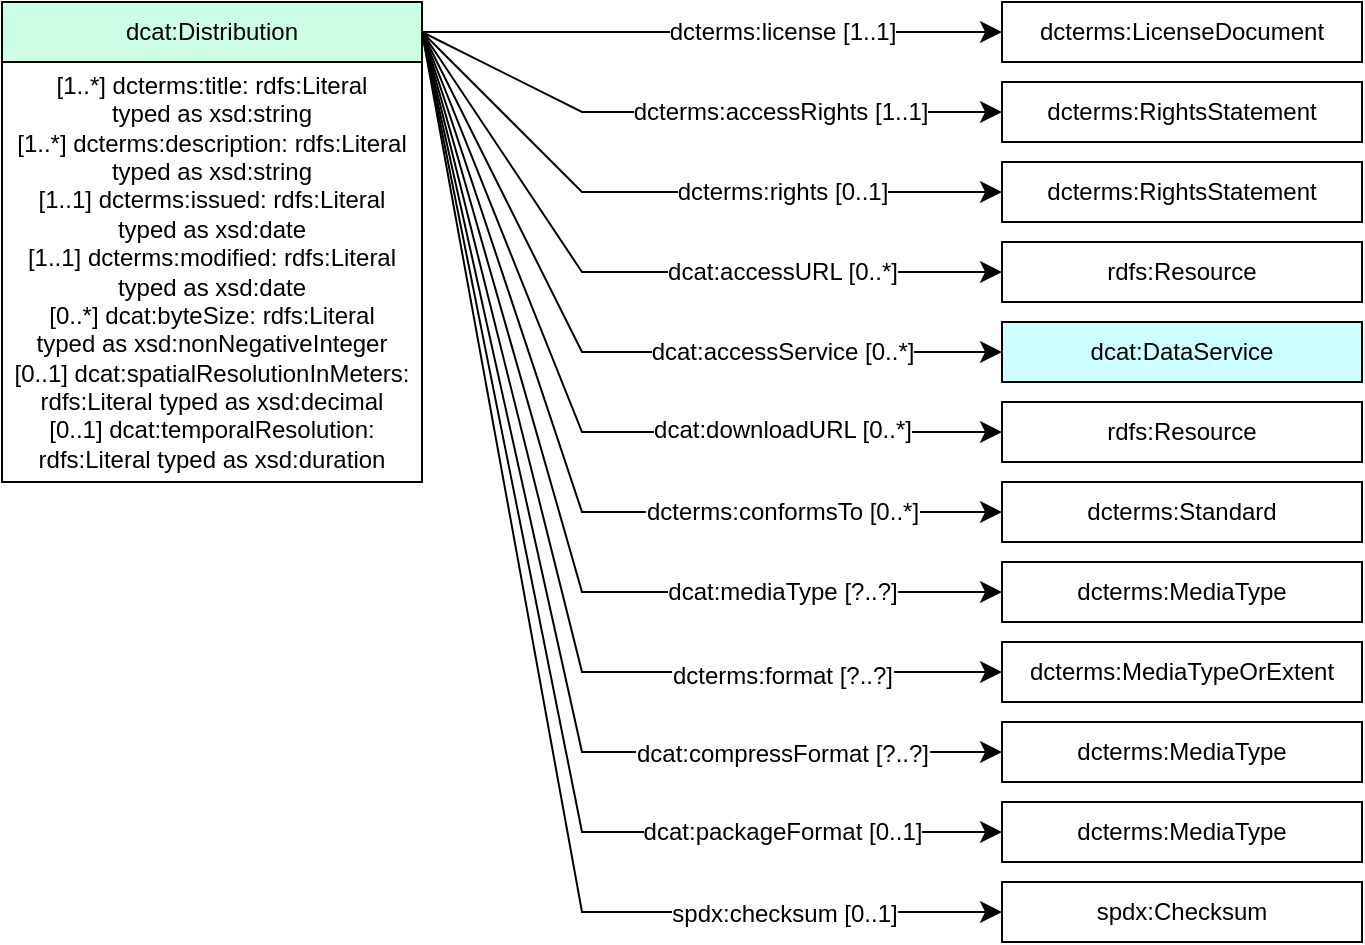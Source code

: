 <mxfile version="26.0.9">
  <diagram name="Page-1" id="g_KH_liQ94zSvhpWJ5Tr">
    <mxGraphModel dx="1434" dy="884" grid="1" gridSize="10" guides="1" tooltips="1" connect="1" arrows="1" fold="1" page="1" pageScale="1" pageWidth="827" pageHeight="1169" math="0" shadow="0">
      <root>
        <mxCell id="0" />
        <mxCell id="1" parent="0" />
        <mxCell id="dI0T8Q2yRcKRVG0YcVpi-3" value="" style="endArrow=classic;html=1;exitX=1;exitY=0.5;exitDx=0;exitDy=0;entryX=0;entryY=0.5;entryDx=0;entryDy=0;endSize=8;arcSize=0;rounded=0;" parent="1" source="dI0T8Q2yRcKRVG0YcVpi-19" target="dI0T8Q2yRcKRVG0YcVpi-9" edge="1">
          <mxGeometry width="50" height="50" relative="1" as="geometry">
            <mxPoint x="239" y="305" as="sourcePoint" />
            <mxPoint x="429" y="305" as="targetPoint" />
          </mxGeometry>
        </mxCell>
        <mxCell id="dI0T8Q2yRcKRVG0YcVpi-4" value="dcterms:license [1..1]" style="text;html=1;align=center;verticalAlign=middle;resizable=0;points=[];labelBackgroundColor=#ffffff;" parent="dI0T8Q2yRcKRVG0YcVpi-3" vertex="1" connectable="0">
          <mxGeometry x="-0.127" relative="1" as="geometry">
            <mxPoint x="53" as="offset" />
          </mxGeometry>
        </mxCell>
        <mxCell id="dI0T8Q2yRcKRVG0YcVpi-5" value="" style="endArrow=classic;html=1;exitX=1;exitY=0.5;exitDx=0;exitDy=0;entryX=0;entryY=0.5;entryDx=0;entryDy=0;endSize=8;arcSize=0;rounded=0;" parent="1" source="dI0T8Q2yRcKRVG0YcVpi-19" target="dI0T8Q2yRcKRVG0YcVpi-10" edge="1">
          <mxGeometry width="50" height="50" relative="1" as="geometry">
            <mxPoint x="240" y="375" as="sourcePoint" />
            <mxPoint x="530" y="355" as="targetPoint" />
            <Array as="points">
              <mxPoint x="320" y="335" />
            </Array>
          </mxGeometry>
        </mxCell>
        <mxCell id="dI0T8Q2yRcKRVG0YcVpi-6" value="dcterms:accessRights [1..1]" style="text;html=1;align=center;verticalAlign=middle;resizable=0;points=[];labelBackgroundColor=#ffffff;" parent="dI0T8Q2yRcKRVG0YcVpi-5" vertex="1" connectable="0">
          <mxGeometry x="-0.127" relative="1" as="geometry">
            <mxPoint x="58" as="offset" />
          </mxGeometry>
        </mxCell>
        <mxCell id="dI0T8Q2yRcKRVG0YcVpi-7" value="" style="endArrow=classic;html=1;exitX=1;exitY=0.5;exitDx=0;exitDy=0;endSize=8;arcSize=0;rounded=0;entryX=0;entryY=0.5;entryDx=0;entryDy=0;" parent="1" source="dI0T8Q2yRcKRVG0YcVpi-19" target="dI0T8Q2yRcKRVG0YcVpi-20" edge="1">
          <mxGeometry width="50" height="50" relative="1" as="geometry">
            <mxPoint x="250" y="305" as="sourcePoint" />
            <mxPoint x="530" y="435" as="targetPoint" />
            <Array as="points">
              <mxPoint x="320" y="375" />
            </Array>
          </mxGeometry>
        </mxCell>
        <mxCell id="dI0T8Q2yRcKRVG0YcVpi-8" value="&lt;div&gt;dcterms:rights [0..1]&lt;/div&gt;" style="text;html=1;align=center;verticalAlign=middle;resizable=0;points=[];labelBackgroundColor=#ffffff;" parent="dI0T8Q2yRcKRVG0YcVpi-7" vertex="1" connectable="0">
          <mxGeometry x="-0.127" relative="1" as="geometry">
            <mxPoint x="72" as="offset" />
          </mxGeometry>
        </mxCell>
        <mxCell id="dI0T8Q2yRcKRVG0YcVpi-9" value="dcterms:LicenseDocument" style="rounded=0;whiteSpace=wrap;html=1;snapToPoint=1;points=[[0.1,0],[0.2,0],[0.3,0],[0.4,0],[0.5,0],[0.6,0],[0.7,0],[0.8,0],[0.9,0],[0,0.1],[0,0.3],[0,0.5],[0,0.7],[0,0.9],[0.1,1],[0.2,1],[0.3,1],[0.4,1],[0.5,1],[0.6,1],[0.7,1],[0.8,1],[0.9,1],[1,0.1],[1,0.3],[1,0.5],[1,0.7],[1,0.9]];" parent="1" vertex="1">
          <mxGeometry x="530" y="280" width="180" height="30" as="geometry" />
        </mxCell>
        <mxCell id="dI0T8Q2yRcKRVG0YcVpi-10" value="dcterms:RightsStatement" style="rounded=0;whiteSpace=wrap;html=1;snapToPoint=1;points=[[0.1,0],[0.2,0],[0.3,0],[0.4,0],[0.5,0],[0.6,0],[0.7,0],[0.8,0],[0.9,0],[0,0.1],[0,0.3],[0,0.5],[0,0.7],[0,0.9],[0.1,1],[0.2,1],[0.3,1],[0.4,1],[0.5,1],[0.6,1],[0.7,1],[0.8,1],[0.9,1],[1,0.1],[1,0.3],[1,0.5],[1,0.7],[1,0.9]];" parent="1" vertex="1">
          <mxGeometry x="530" y="320" width="180" height="30" as="geometry" />
        </mxCell>
        <mxCell id="dI0T8Q2yRcKRVG0YcVpi-11" value="" style="endArrow=classic;html=1;exitX=1;exitY=0.5;exitDx=0;exitDy=0;entryX=0;entryY=0.5;entryDx=0;entryDy=0;endSize=8;arcSize=0;rounded=0;" parent="1" source="dI0T8Q2yRcKRVG0YcVpi-19" target="dI0T8Q2yRcKRVG0YcVpi-13" edge="1">
          <mxGeometry width="50" height="50" relative="1" as="geometry">
            <mxPoint x="250" y="495" as="sourcePoint" />
            <mxPoint x="439" y="505" as="targetPoint" />
            <Array as="points">
              <mxPoint x="320" y="415" />
            </Array>
          </mxGeometry>
        </mxCell>
        <mxCell id="dI0T8Q2yRcKRVG0YcVpi-12" value="&lt;div&gt;dcat:accessURL [0..*]&lt;/div&gt;" style="text;html=1;align=center;verticalAlign=middle;resizable=0;points=[];labelBackgroundColor=#ffffff;" parent="dI0T8Q2yRcKRVG0YcVpi-11" vertex="1" connectable="0">
          <mxGeometry x="-0.127" relative="1" as="geometry">
            <mxPoint x="89" as="offset" />
          </mxGeometry>
        </mxCell>
        <mxCell id="dI0T8Q2yRcKRVG0YcVpi-13" value="rdfs:Resource" style="rounded=0;whiteSpace=wrap;html=1;snapToPoint=1;points=[[0.1,0],[0.2,0],[0.3,0],[0.4,0],[0.5,0],[0.6,0],[0.7,0],[0.8,0],[0.9,0],[0,0.1],[0,0.3],[0,0.5],[0,0.7],[0,0.9],[0.1,1],[0.2,1],[0.3,1],[0.4,1],[0.5,1],[0.6,1],[0.7,1],[0.8,1],[0.9,1],[1,0.1],[1,0.3],[1,0.5],[1,0.7],[1,0.9]];" parent="1" vertex="1">
          <mxGeometry x="530" y="400" width="180" height="30" as="geometry" />
        </mxCell>
        <mxCell id="dI0T8Q2yRcKRVG0YcVpi-14" value="" style="endArrow=classic;html=1;exitX=1;exitY=0.5;exitDx=0;exitDy=0;entryX=0;entryY=0.5;entryDx=0;entryDy=0;endSize=8;arcSize=0;rounded=0;" parent="1" source="dI0T8Q2yRcKRVG0YcVpi-19" target="dI0T8Q2yRcKRVG0YcVpi-16" edge="1">
          <mxGeometry width="50" height="50" relative="1" as="geometry">
            <mxPoint x="240" y="410" as="sourcePoint" />
            <mxPoint x="439" y="620" as="targetPoint" />
            <Array as="points">
              <mxPoint x="320" y="455" />
            </Array>
          </mxGeometry>
        </mxCell>
        <mxCell id="dI0T8Q2yRcKRVG0YcVpi-15" value="&lt;div&gt;dcat:accessService [0..*]&lt;/div&gt;" style="text;html=1;align=center;verticalAlign=middle;resizable=0;points=[];labelBackgroundColor=#ffffff;" parent="dI0T8Q2yRcKRVG0YcVpi-14" vertex="1" connectable="0">
          <mxGeometry x="-0.127" relative="1" as="geometry">
            <mxPoint x="104" y="8" as="offset" />
          </mxGeometry>
        </mxCell>
        <mxCell id="dI0T8Q2yRcKRVG0YcVpi-16" value="dcat:DataService" style="rounded=0;whiteSpace=wrap;html=1;snapToPoint=1;points=[[0.1,0],[0.2,0],[0.3,0],[0.4,0],[0.5,0],[0.6,0],[0.7,0],[0.8,0],[0.9,0],[0,0.1],[0,0.3],[0,0.5],[0,0.7],[0,0.9],[0.1,1],[0.2,1],[0.3,1],[0.4,1],[0.5,1],[0.6,1],[0.7,1],[0.8,1],[0.9,1],[1,0.1],[1,0.3],[1,0.5],[1,0.7],[1,0.9]];fillColor=#CCFFFF;" parent="1" vertex="1">
          <mxGeometry x="530" y="440" width="180" height="30" as="geometry" />
        </mxCell>
        <mxCell id="dI0T8Q2yRcKRVG0YcVpi-17" value="" style="group" parent="1" vertex="1" connectable="0">
          <mxGeometry x="30" y="280" width="210" height="240" as="geometry" />
        </mxCell>
        <mxCell id="dI0T8Q2yRcKRVG0YcVpi-18" value="&lt;div&gt;&lt;span style=&quot;background-color: transparent; color: light-dark(rgb(0, 0, 0), rgb(255, 255, 255));&quot;&gt;[1..*] dcterms:title:&amp;nbsp;&lt;/span&gt;&lt;span style=&quot;background-color: transparent; color: light-dark(rgb(0, 0, 0), rgb(255, 255, 255));&quot;&gt;rdfs:Literal&lt;/span&gt;&lt;/div&gt;&lt;div&gt;&lt;span style=&quot;background-color: transparent; color: light-dark(rgb(0, 0, 0), rgb(255, 255, 255));&quot;&gt;typed as xsd:string&lt;/span&gt;&lt;/div&gt;&lt;div&gt;&lt;div&gt;&lt;span style=&quot;background-color: transparent; color: light-dark(rgb(0, 0, 0), rgb(255, 255, 255));&quot;&gt;[1..*] dcterms:description:&amp;nbsp;&lt;/span&gt;&lt;span style=&quot;background-color: transparent; color: light-dark(rgb(0, 0, 0), rgb(255, 255, 255));&quot;&gt;rdfs:Literal&lt;/span&gt;&lt;/div&gt;&lt;div&gt;&lt;span style=&quot;background-color: transparent; color: light-dark(rgb(0, 0, 0), rgb(255, 255, 255));&quot;&gt;typed as xsd:string&lt;/span&gt;&lt;/div&gt;&lt;/div&gt;&lt;div&gt;&lt;div&gt;[1..1] dcterms:issued:&amp;nbsp;rdfs:Literal&lt;/div&gt;&lt;div&gt;typed as xsd:date&lt;br&gt;&lt;/div&gt;&lt;div&gt;[1..1] dcterms:modified:&amp;nbsp;rdfs:Literal typed as xsd:date&lt;/div&gt;&lt;/div&gt;&lt;div&gt;[0..*] dcat:byteSize:&amp;nbsp;rdfs:Literal&lt;/div&gt;&lt;div&gt;typed as xsd:nonNegativeInteger&lt;br&gt;&lt;/div&gt;&lt;div&gt;&lt;div&gt;&lt;span style=&quot;background-color: transparent; color: light-dark(rgb(0, 0, 0), rgb(255, 255, 255));&quot;&gt;[0..1] dcat:spatialResolutionInMeters:&lt;/span&gt;&lt;/div&gt;&lt;div&gt;&lt;span style=&quot;background-color: transparent; color: light-dark(rgb(0, 0, 0), rgb(255, 255, 255));&quot;&gt;rdfs:Literal typed as xsd:decimal&lt;/span&gt;&lt;br&gt;&lt;/div&gt;&lt;div&gt;&lt;div&gt;&lt;span style=&quot;background-color: transparent; color: light-dark(rgb(0, 0, 0), rgb(255, 255, 255));&quot;&gt;[0..1] dcat:temporalResolution:&lt;/span&gt;&lt;/div&gt;&lt;div&gt;&lt;span style=&quot;background-color: transparent; color: light-dark(rgb(0, 0, 0), rgb(255, 255, 255));&quot;&gt;rdfs:Literal typed as xsd:duration&lt;/span&gt;&lt;/div&gt;&lt;/div&gt;&lt;/div&gt;" style="rounded=0;whiteSpace=wrap;html=1;snapToPoint=1;points=[[0.1,0],[0.2,0],[0.3,0],[0.4,0],[0.5,0],[0.6,0],[0.7,0],[0.8,0],[0.9,0],[0,0.1],[0,0.3],[0,0.5],[0,0.7],[0,0.9],[0.1,1],[0.2,1],[0.3,1],[0.4,1],[0.5,1],[0.6,1],[0.7,1],[0.8,1],[0.9,1],[1,0.1],[1,0.3],[1,0.5],[1,0.7],[1,0.9]];" parent="dI0T8Q2yRcKRVG0YcVpi-17" vertex="1">
          <mxGeometry y="30" width="210" height="210" as="geometry" />
        </mxCell>
        <mxCell id="dI0T8Q2yRcKRVG0YcVpi-19" value="dcat:Distribution" style="rounded=0;whiteSpace=wrap;html=1;snapToPoint=1;points=[[0.1,0],[0.2,0],[0.3,0],[0.4,0],[0.5,0],[0.6,0],[0.7,0],[0.8,0],[0.9,0],[0,0.1],[0,0.3],[0,0.5],[0,0.7],[0,0.9],[0.1,1],[0.2,1],[0.3,1],[0.4,1],[0.5,1],[0.6,1],[0.7,1],[0.8,1],[0.9,1],[1,0.1],[1,0.3],[1,0.5],[1,0.7],[1,0.9]];fillColor=#CCFFE6;" parent="dI0T8Q2yRcKRVG0YcVpi-17" vertex="1">
          <mxGeometry width="210" height="30" as="geometry" />
        </mxCell>
        <mxCell id="dI0T8Q2yRcKRVG0YcVpi-20" value="dcterms:RightsStatement" style="rounded=0;whiteSpace=wrap;html=1;snapToPoint=1;points=[[0.1,0],[0.2,0],[0.3,0],[0.4,0],[0.5,0],[0.6,0],[0.7,0],[0.8,0],[0.9,0],[0,0.1],[0,0.3],[0,0.5],[0,0.7],[0,0.9],[0.1,1],[0.2,1],[0.3,1],[0.4,1],[0.5,1],[0.6,1],[0.7,1],[0.8,1],[0.9,1],[1,0.1],[1,0.3],[1,0.5],[1,0.7],[1,0.9]];" parent="1" vertex="1">
          <mxGeometry x="530" y="360" width="180" height="30" as="geometry" />
        </mxCell>
        <mxCell id="dI0T8Q2yRcKRVG0YcVpi-30" value="" style="endArrow=classic;html=1;exitX=1;exitY=0.5;exitDx=0;exitDy=0;entryX=0;entryY=0.5;entryDx=0;entryDy=0;endSize=8;arcSize=0;rounded=0;" parent="1" source="dI0T8Q2yRcKRVG0YcVpi-19" target="dI0T8Q2yRcKRVG0YcVpi-32" edge="1">
          <mxGeometry width="50" height="50" relative="1" as="geometry">
            <mxPoint x="240" y="380" as="sourcePoint" />
            <mxPoint x="439" y="590" as="targetPoint" />
            <Array as="points">
              <mxPoint x="320" y="495" />
            </Array>
          </mxGeometry>
        </mxCell>
        <mxCell id="dI0T8Q2yRcKRVG0YcVpi-31" value="&lt;div&gt;dcat:downloadURL [0..*]&lt;/div&gt;" style="text;html=1;align=center;verticalAlign=middle;resizable=0;points=[];labelBackgroundColor=#ffffff;" parent="dI0T8Q2yRcKRVG0YcVpi-30" vertex="1" connectable="0">
          <mxGeometry x="-0.127" relative="1" as="geometry">
            <mxPoint x="111" y="27" as="offset" />
          </mxGeometry>
        </mxCell>
        <mxCell id="dI0T8Q2yRcKRVG0YcVpi-32" value="rdfs:Resource" style="rounded=0;whiteSpace=wrap;html=1;snapToPoint=1;points=[[0.1,0],[0.2,0],[0.3,0],[0.4,0],[0.5,0],[0.6,0],[0.7,0],[0.8,0],[0.9,0],[0,0.1],[0,0.3],[0,0.5],[0,0.7],[0,0.9],[0.1,1],[0.2,1],[0.3,1],[0.4,1],[0.5,1],[0.6,1],[0.7,1],[0.8,1],[0.9,1],[1,0.1],[1,0.3],[1,0.5],[1,0.7],[1,0.9]];" parent="1" vertex="1">
          <mxGeometry x="530" y="480" width="180" height="30" as="geometry" />
        </mxCell>
        <mxCell id="dI0T8Q2yRcKRVG0YcVpi-33" value="" style="endArrow=classic;html=1;exitX=1;exitY=0.5;exitDx=0;exitDy=0;entryX=0;entryY=0.5;entryDx=0;entryDy=0;endSize=8;arcSize=0;rounded=0;" parent="1" source="dI0T8Q2yRcKRVG0YcVpi-19" target="dI0T8Q2yRcKRVG0YcVpi-35" edge="1">
          <mxGeometry width="50" height="50" relative="1" as="geometry">
            <mxPoint x="240" y="340" as="sourcePoint" />
            <mxPoint x="439" y="635" as="targetPoint" />
            <Array as="points">
              <mxPoint x="320" y="535" />
            </Array>
          </mxGeometry>
        </mxCell>
        <mxCell id="dI0T8Q2yRcKRVG0YcVpi-34" value="&lt;div&gt;dcterms:conformsTo [0..*]&lt;/div&gt;" style="text;html=1;align=center;verticalAlign=middle;resizable=0;points=[];labelBackgroundColor=#ffffff;" parent="dI0T8Q2yRcKRVG0YcVpi-33" vertex="1" connectable="0">
          <mxGeometry x="-0.127" relative="1" as="geometry">
            <mxPoint x="116" y="48" as="offset" />
          </mxGeometry>
        </mxCell>
        <mxCell id="dI0T8Q2yRcKRVG0YcVpi-35" value="dcterms:Standard" style="rounded=0;whiteSpace=wrap;html=1;snapToPoint=1;points=[[0.1,0],[0.2,0],[0.3,0],[0.4,0],[0.5,0],[0.6,0],[0.7,0],[0.8,0],[0.9,0],[0,0.1],[0,0.3],[0,0.5],[0,0.7],[0,0.9],[0.1,1],[0.2,1],[0.3,1],[0.4,1],[0.5,1],[0.6,1],[0.7,1],[0.8,1],[0.9,1],[1,0.1],[1,0.3],[1,0.5],[1,0.7],[1,0.9]];" parent="1" vertex="1">
          <mxGeometry x="530" y="520" width="180" height="30" as="geometry" />
        </mxCell>
        <mxCell id="dI0T8Q2yRcKRVG0YcVpi-36" value="" style="endArrow=classic;html=1;exitX=1;exitY=0.5;exitDx=0;exitDy=0;endSize=8;arcSize=0;rounded=0;entryX=0;entryY=0.5;entryDx=0;entryDy=0;" parent="1" source="dI0T8Q2yRcKRVG0YcVpi-19" target="dI0T8Q2yRcKRVG0YcVpi-38" edge="1">
          <mxGeometry width="50" height="50" relative="1" as="geometry">
            <mxPoint x="240" y="350" as="sourcePoint" />
            <mxPoint x="500" y="620" as="targetPoint" />
            <Array as="points">
              <mxPoint x="320" y="575" />
            </Array>
          </mxGeometry>
        </mxCell>
        <mxCell id="dI0T8Q2yRcKRVG0YcVpi-37" value="&lt;div&gt;dcat:mediaType [?..?]&lt;/div&gt;" style="text;html=1;align=center;verticalAlign=middle;resizable=0;points=[];labelBackgroundColor=#ffffff;" parent="dI0T8Q2yRcKRVG0YcVpi-36" vertex="1" connectable="0">
          <mxGeometry x="-0.127" relative="1" as="geometry">
            <mxPoint x="120" y="69" as="offset" />
          </mxGeometry>
        </mxCell>
        <mxCell id="dI0T8Q2yRcKRVG0YcVpi-38" value="dcterms:MediaType" style="rounded=0;whiteSpace=wrap;html=1;snapToPoint=1;points=[[0.1,0],[0.2,0],[0.3,0],[0.4,0],[0.5,0],[0.6,0],[0.7,0],[0.8,0],[0.9,0],[0,0.1],[0,0.3],[0,0.5],[0,0.7],[0,0.9],[0.1,1],[0.2,1],[0.3,1],[0.4,1],[0.5,1],[0.6,1],[0.7,1],[0.8,1],[0.9,1],[1,0.1],[1,0.3],[1,0.5],[1,0.7],[1,0.9]];" parent="1" vertex="1">
          <mxGeometry x="530" y="560" width="180" height="30" as="geometry" />
        </mxCell>
        <mxCell id="dI0T8Q2yRcKRVG0YcVpi-39" value="dcterms:MediaTypeOrExtent" style="rounded=0;whiteSpace=wrap;html=1;snapToPoint=1;points=[[0.1,0],[0.2,0],[0.3,0],[0.4,0],[0.5,0],[0.6,0],[0.7,0],[0.8,0],[0.9,0],[0,0.1],[0,0.3],[0,0.5],[0,0.7],[0,0.9],[0.1,1],[0.2,1],[0.3,1],[0.4,1],[0.5,1],[0.6,1],[0.7,1],[0.8,1],[0.9,1],[1,0.1],[1,0.3],[1,0.5],[1,0.7],[1,0.9]];" parent="1" vertex="1">
          <mxGeometry x="530" y="600" width="180" height="30" as="geometry" />
        </mxCell>
        <mxCell id="dI0T8Q2yRcKRVG0YcVpi-40" value="dcterms:MediaType" style="rounded=0;whiteSpace=wrap;html=1;snapToPoint=1;points=[[0.1,0],[0.2,0],[0.3,0],[0.4,0],[0.5,0],[0.6,0],[0.7,0],[0.8,0],[0.9,0],[0,0.1],[0,0.3],[0,0.5],[0,0.7],[0,0.9],[0.1,1],[0.2,1],[0.3,1],[0.4,1],[0.5,1],[0.6,1],[0.7,1],[0.8,1],[0.9,1],[1,0.1],[1,0.3],[1,0.5],[1,0.7],[1,0.9]];" parent="1" vertex="1">
          <mxGeometry x="530" y="640" width="180" height="30" as="geometry" />
        </mxCell>
        <mxCell id="dI0T8Q2yRcKRVG0YcVpi-41" value="dcterms:MediaType" style="rounded=0;whiteSpace=wrap;html=1;snapToPoint=1;points=[[0.1,0],[0.2,0],[0.3,0],[0.4,0],[0.5,0],[0.6,0],[0.7,0],[0.8,0],[0.9,0],[0,0.1],[0,0.3],[0,0.5],[0,0.7],[0,0.9],[0.1,1],[0.2,1],[0.3,1],[0.4,1],[0.5,1],[0.6,1],[0.7,1],[0.8,1],[0.9,1],[1,0.1],[1,0.3],[1,0.5],[1,0.7],[1,0.9]];" parent="1" vertex="1">
          <mxGeometry x="530" y="680" width="180" height="30" as="geometry" />
        </mxCell>
        <mxCell id="dI0T8Q2yRcKRVG0YcVpi-42" value="spdx:Checksum" style="rounded=0;whiteSpace=wrap;html=1;snapToPoint=1;points=[[0.1,0],[0.2,0],[0.3,0],[0.4,0],[0.5,0],[0.6,0],[0.7,0],[0.8,0],[0.9,0],[0,0.1],[0,0.3],[0,0.5],[0,0.7],[0,0.9],[0.1,1],[0.2,1],[0.3,1],[0.4,1],[0.5,1],[0.6,1],[0.7,1],[0.8,1],[0.9,1],[1,0.1],[1,0.3],[1,0.5],[1,0.7],[1,0.9]];" parent="1" vertex="1">
          <mxGeometry x="530" y="720" width="180" height="30" as="geometry" />
        </mxCell>
        <mxCell id="dI0T8Q2yRcKRVG0YcVpi-43" value="" style="endArrow=classic;html=1;exitX=1;exitY=0.5;exitDx=0;exitDy=0;endSize=8;arcSize=0;rounded=0;entryX=0;entryY=0.5;entryDx=0;entryDy=0;" parent="1" source="dI0T8Q2yRcKRVG0YcVpi-19" target="dI0T8Q2yRcKRVG0YcVpi-39" edge="1">
          <mxGeometry width="50" height="50" relative="1" as="geometry">
            <mxPoint x="240" y="340" as="sourcePoint" />
            <mxPoint x="530" y="620" as="targetPoint" />
            <Array as="points">
              <mxPoint x="320" y="615" />
            </Array>
          </mxGeometry>
        </mxCell>
        <mxCell id="dI0T8Q2yRcKRVG0YcVpi-44" value="&lt;div&gt;dcterms:format [?..?]&lt;/div&gt;" style="text;html=1;align=center;verticalAlign=middle;resizable=0;points=[];labelBackgroundColor=#ffffff;" parent="dI0T8Q2yRcKRVG0YcVpi-43" vertex="1" connectable="0">
          <mxGeometry x="-0.127" relative="1" as="geometry">
            <mxPoint x="123" y="93" as="offset" />
          </mxGeometry>
        </mxCell>
        <mxCell id="dI0T8Q2yRcKRVG0YcVpi-45" value="" style="endArrow=classic;html=1;exitX=1;exitY=0.5;exitDx=0;exitDy=0;endSize=8;arcSize=0;rounded=0;entryX=0;entryY=0.5;entryDx=0;entryDy=0;" parent="1" source="dI0T8Q2yRcKRVG0YcVpi-19" target="dI0T8Q2yRcKRVG0YcVpi-40" edge="1">
          <mxGeometry width="50" height="50" relative="1" as="geometry">
            <mxPoint x="240" y="380" as="sourcePoint" />
            <mxPoint x="530" y="655" as="targetPoint" />
            <Array as="points">
              <mxPoint x="320" y="655" />
            </Array>
          </mxGeometry>
        </mxCell>
        <mxCell id="dI0T8Q2yRcKRVG0YcVpi-46" value="&lt;div&gt;dcat:compressFormat [?..?]&lt;/div&gt;" style="text;html=1;align=center;verticalAlign=middle;resizable=0;points=[];labelBackgroundColor=#ffffff;" parent="dI0T8Q2yRcKRVG0YcVpi-45" vertex="1" connectable="0">
          <mxGeometry x="-0.127" relative="1" as="geometry">
            <mxPoint x="125" y="114" as="offset" />
          </mxGeometry>
        </mxCell>
        <mxCell id="dI0T8Q2yRcKRVG0YcVpi-47" value="" style="endArrow=classic;html=1;exitX=1;exitY=0.5;exitDx=0;exitDy=0;endSize=8;arcSize=0;rounded=0;entryX=0;entryY=0.5;entryDx=0;entryDy=0;" parent="1" source="dI0T8Q2yRcKRVG0YcVpi-19" target="dI0T8Q2yRcKRVG0YcVpi-41" edge="1">
          <mxGeometry width="50" height="50" relative="1" as="geometry">
            <mxPoint x="240" y="420" as="sourcePoint" />
            <mxPoint x="530" y="695" as="targetPoint" />
            <Array as="points">
              <mxPoint x="320" y="695" />
            </Array>
          </mxGeometry>
        </mxCell>
        <mxCell id="dI0T8Q2yRcKRVG0YcVpi-48" value="&lt;div&gt;dcat:packageFormat [0..1]&lt;/div&gt;" style="text;html=1;align=center;verticalAlign=middle;resizable=0;points=[];labelBackgroundColor=#ffffff;" parent="dI0T8Q2yRcKRVG0YcVpi-47" vertex="1" connectable="0">
          <mxGeometry x="-0.127" relative="1" as="geometry">
            <mxPoint x="127" y="135" as="offset" />
          </mxGeometry>
        </mxCell>
        <mxCell id="dI0T8Q2yRcKRVG0YcVpi-50" value="" style="endArrow=classic;html=1;exitX=1;exitY=0.5;exitDx=0;exitDy=0;endSize=8;arcSize=0;rounded=0;entryX=0;entryY=0.5;entryDx=0;entryDy=0;" parent="1" source="dI0T8Q2yRcKRVG0YcVpi-19" target="dI0T8Q2yRcKRVG0YcVpi-42" edge="1">
          <mxGeometry width="50" height="50" relative="1" as="geometry">
            <mxPoint x="240" y="460" as="sourcePoint" />
            <mxPoint x="530" y="735" as="targetPoint" />
            <Array as="points">
              <mxPoint x="320" y="735" />
            </Array>
          </mxGeometry>
        </mxCell>
        <mxCell id="dI0T8Q2yRcKRVG0YcVpi-51" value="&lt;div&gt;spdx:checksum [0..1]&lt;/div&gt;" style="text;html=1;align=center;verticalAlign=middle;resizable=0;points=[];labelBackgroundColor=#ffffff;" parent="dI0T8Q2yRcKRVG0YcVpi-50" vertex="1" connectable="0">
          <mxGeometry x="-0.127" relative="1" as="geometry">
            <mxPoint x="129" y="158" as="offset" />
          </mxGeometry>
        </mxCell>
      </root>
    </mxGraphModel>
  </diagram>
</mxfile>
